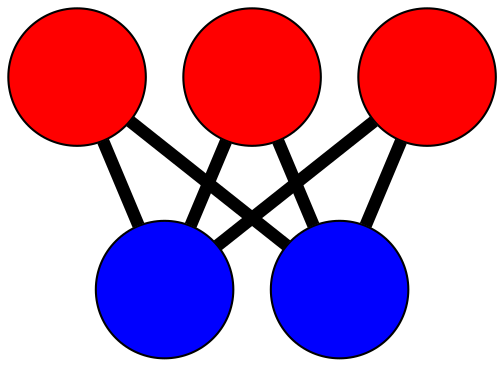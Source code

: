 graph G {
	graph [bb="-120.89,-83.183,145.57,121.19",
		overlap=false,
		sep=0.0,
		splines=true
	];
	node [color=black,
		fixedsize=true,
		fontname="Latin Modern Math",
		fontsize=42,
		height=.92,
		label="\N",
		penwidth=1,
		shape=circle,
		width=.92
	];
	edge [color=black,
		penwidth=6,
		style=bold
	];
	0	 [fillcolor=red,
		height=0.91667,
		label="",
		pos="-87.889,-50.183",
		style=filled,
		width=0.91667];
	3	 [fillcolor=blue,
		height=0.91667,
		label="",
		pos="23.809,35.828",
		style=filled,
		width=0.91667];
	0 -- 3	 [pos="-61.701,-30.017 -43.904,-16.313 -20.446,1.7501 -2.6018,15.49"];
	4	 [fillcolor=blue,
		height=0.91667,
		label="",
		pos="1.7051,-41.897",
		style=filled,
		width=0.91667];
	0 -- 4	 [pos="-54.782,-47.121 -47.105,-46.411 -38.936,-45.656 -31.266,-44.946"];
	1	 [fillcolor=red,
		height=0.91667,
		label="",
		pos="-50.198,88.186",
		style=filled,
		width=0.91667];
	1 -- 3	 [pos="-23.061,68.987 -16.625,64.434 -9.76,59.577 -3.3247,55.025"];
	1 -- 4	 [pos="-37.898,57.358 -29.684,36.772 -18.919,9.7937 -10.687,-10.84"];
	2	 [fillcolor=red,
		height=0.91667,
		label="",
		pos="112.57,-31.934",
		style=filled,
		width=0.91667];
	2 -- 3	 [pos="85.941,-11.603 74.604,-2.9489 61.417,7.1178 50.117,15.745"];
	2 -- 4	 [pos="79.609,-34.896 65.439,-36.17 48.91,-37.655 34.733,-38.929"];
}
